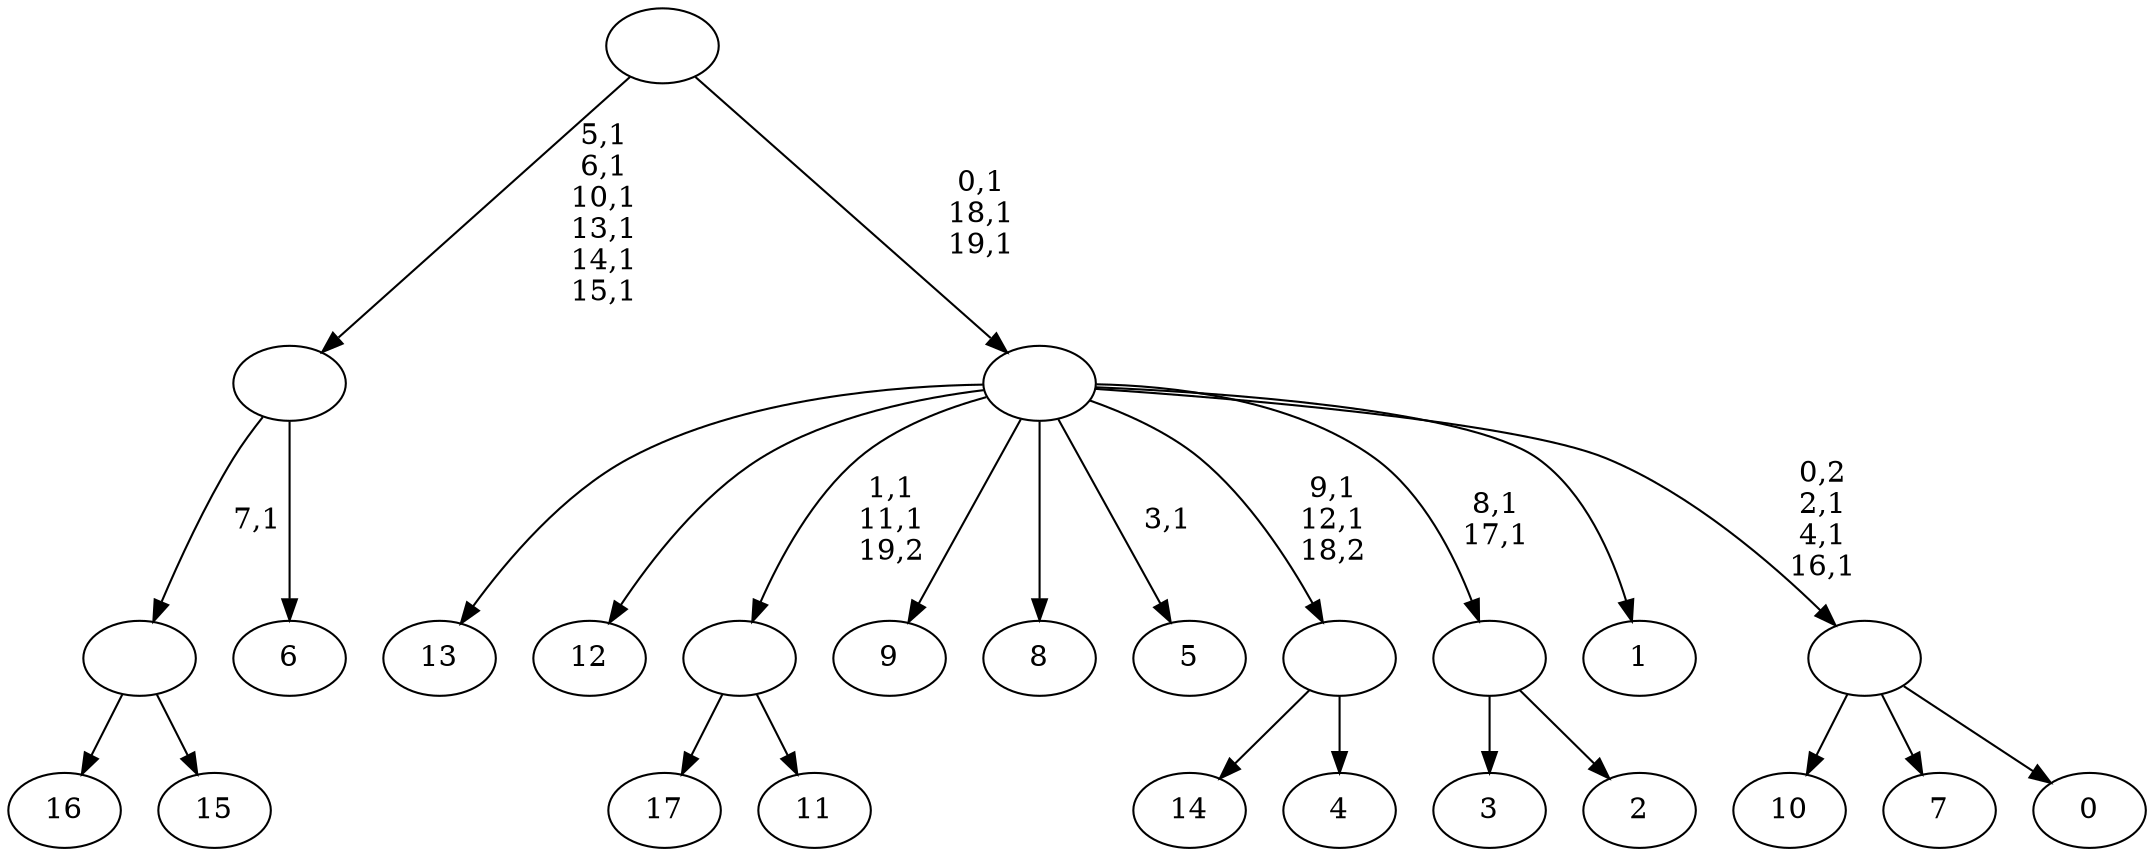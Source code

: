 digraph T {
	38 [label="17"]
	37 [label="16"]
	36 [label="15"]
	35 [label=""]
	34 [label="14"]
	33 [label="13"]
	32 [label="12"]
	31 [label="11"]
	30 [label=""]
	28 [label="10"]
	27 [label="9"]
	26 [label="8"]
	25 [label="7"]
	24 [label="6"]
	23 [label=""]
	17 [label="5"]
	15 [label="4"]
	14 [label=""]
	12 [label="3"]
	11 [label="2"]
	10 [label=""]
	8 [label="1"]
	7 [label="0"]
	6 [label=""]
	3 [label=""]
	0 [label=""]
	35 -> 37 [label=""]
	35 -> 36 [label=""]
	30 -> 38 [label=""]
	30 -> 31 [label=""]
	23 -> 35 [label="7,1"]
	23 -> 24 [label=""]
	14 -> 34 [label=""]
	14 -> 15 [label=""]
	10 -> 12 [label=""]
	10 -> 11 [label=""]
	6 -> 28 [label=""]
	6 -> 25 [label=""]
	6 -> 7 [label=""]
	3 -> 6 [label="0,2\n2,1\n4,1\n16,1"]
	3 -> 10 [label="8,1\n17,1"]
	3 -> 14 [label="9,1\n12,1\n18,2"]
	3 -> 17 [label="3,1"]
	3 -> 30 [label="1,1\n11,1\n19,2"]
	3 -> 33 [label=""]
	3 -> 32 [label=""]
	3 -> 27 [label=""]
	3 -> 26 [label=""]
	3 -> 8 [label=""]
	0 -> 3 [label="0,1\n18,1\n19,1"]
	0 -> 23 [label="5,1\n6,1\n10,1\n13,1\n14,1\n15,1"]
}
